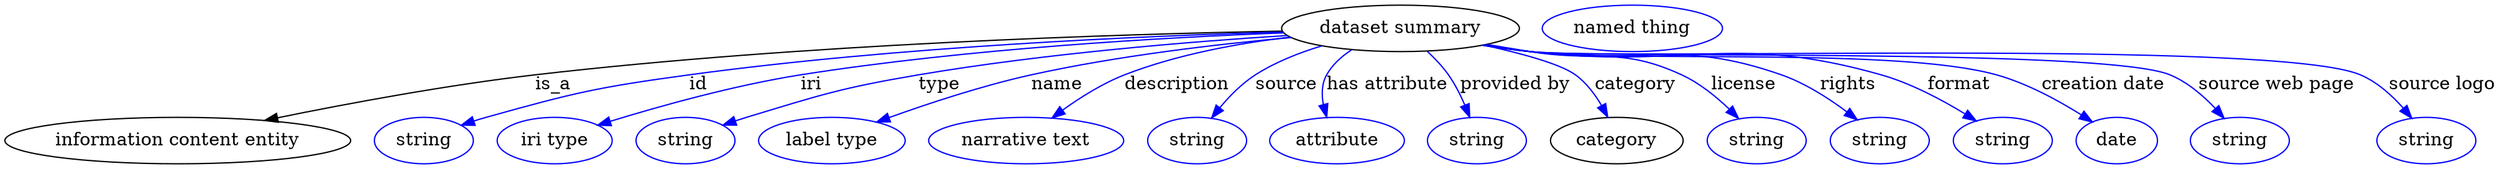 digraph {
	graph [bb="0,0,1560.3,123"];
	node [label="\N"];
	"dataset summary"	[height=0.5,
		label="dataset summary",
		pos="879.34,105",
		width=1.9859];
	"information content entity"	[height=0.5,
		pos="103.34,18",
		width=2.8706];
	"dataset summary" -> "information content entity"	[label=is_a,
		lp="339.34,61.5",
		pos="e,157.01,33.394 808.09,103 702.74,100.73 499.4,93.289 328.34,69 273.28,61.181 211.68,47.114 166.88,35.888"];
	id	[color=blue,
		height=0.5,
		label=string,
		pos="255.34,18",
		width=0.84854];
	"dataset summary" -> id	[color=blue,
		label=id,
		lp="432.84,61.5",
		pos="e,278.79,29.692 808.44,102.18 719.07,99.053 560.96,90.719 427.34,69 367.65,59.298 352.68,55.219 295.34,36 292.96,35.203 290.53,34.326 \
288.09,33.403",
		style=solid];
	iri	[color=blue,
		height=0.5,
		label="iri type",
		pos="340.34,18",
		width=1.011];
	"dataset summary" -> iri	[color=blue,
		label=iri,
		lp="506.84,61.5",
		pos="e,367.87,29.779 808.94,101.44 732.43,97.75 606.85,89.016 500.34,69 457.18,60.889 409.32,44.969 377.28,33.263",
		style=solid];
	type	[color=blue,
		height=0.5,
		label=string,
		pos="425.34,18",
		width=0.84854];
	"dataset summary" -> type	[color=blue,
		label=type,
		lp="590.34,61.5",
		pos="e,448.85,29.534 811.28,99.374 749.94,94.428 657.49,85.039 578.34,69 527.06,58.608 514.61,53.596 465.34,36 462.98,35.156 460.55,34.245 \
458.13,33.298",
		style=solid];
	name	[color=blue,
		height=0.5,
		label="label type",
		pos="519.34,18",
		width=1.2638];
	"dataset summary" -> name	[color=blue,
		label=name,
		lp="664.84,61.5",
		pos="e,547.92,32.054 813.63,97.821 767.21,92.532 703.8,83.436 649.34,69 617.53,60.567 582.79,46.967 557.24,36.079",
		style=solid];
	description	[color=blue,
		height=0.5,
		label="narrative text",
		pos="640.34,18",
		width=1.6068];
	"dataset summary" -> description	[color=blue,
		label=description,
		lp="740.84,61.5",
		pos="e,658.63,35.335 814.82,97.059 782.48,91.997 743.28,83.406 710.34,69 694.78,62.194 679.22,51.564 666.74,41.853",
		style=solid];
	source	[color=blue,
		height=0.5,
		label=string,
		pos="746.34,18",
		width=0.84854];
	"dataset summary" -> source	[color=blue,
		label=source,
		lp="810.34,61.5",
		pos="e,757.75,34.711 835.38,90.658 820.97,85.178 805.33,77.979 792.34,69 781.83,61.738 771.99,51.674 764.12,42.478",
		style=solid];
	"has attribute"	[color=blue,
		height=0.5,
		label=attribute,
		pos="835.34,18",
		width=1.1193];
	"dataset summary" -> "has attribute"	[color=blue,
		label="has attribute",
		lp="868.84,61.5",
		pos="e,831.78,36.027 851.73,88.198 845.15,82.992 838.99,76.561 835.34,69 831.97,62.012 830.95,53.809 831.06,46.091",
		style=solid];
	"provided by"	[color=blue,
		height=0.5,
		label=string,
		pos="924.34,18",
		width=0.84854];
	"dataset summary" -> "provided by"	[color=blue,
		label="provided by",
		lp="943.34,61.5",
		pos="e,917.69,36.001 891.39,86.905 895.11,81.319 899.08,75.005 902.34,69 906.42,61.501 910.35,53.095 913.73,45.347",
		style=solid];
	category	[height=0.5,
		pos="1013.3,18",
		width=1.1374];
	"dataset summary" -> category	[color=blue,
		label=category,
		lp="1017.8,61.5",
		pos="e,1005.7,35.939 932.16,92.8 948.74,87.505 966.35,79.873 980.34,69 988.63,62.559 995.51,53.424 1000.8,44.721",
		style=solid];
	license	[color=blue,
		height=0.5,
		label=string,
		pos="1102.3,18",
		width=0.84854];
	"dataset summary" -> license	[color=blue,
		label=license,
		lp="1087.3,61.5",
		pos="e,1088.9,34.466 932.64,92.804 981.06,82.626 1045,69.164 1045.3,69 1058.8,62.241 1071.7,51.495 1081.8,41.695",
		style=solid];
	rights	[color=blue,
		height=0.5,
		label=string,
		pos="1181.3,18",
		width=0.84854];
	"dataset summary" -> rights	[color=blue,
		label=rights,
		lp="1153.8,61.5",
		pos="e,1165.5,33.684 931.07,92.441 940.77,90.473 950.84,88.564 960.34,87 1026.6,76.094 1047.7,93.061 1110.3,69 1127.5,62.397 1144.5,50.701 \
1157.5,40.281",
		style=solid];
	format	[color=blue,
		height=0.5,
		label=string,
		pos="1260.3,18",
		width=0.84854];
	"dataset summary" -> format	[color=blue,
		label=format,
		lp="1224.8,61.5",
		pos="e,1242.1,32.676 930.59,92.255 940.43,90.281 950.67,88.418 960.34,87 1054.3,73.217 1082.7,97.344 1173.3,69 1194.9,62.246 1217,49.467 \
1233.5,38.519",
		style=solid];
	"creation date"	[color=blue,
		height=0.5,
		label=date,
		pos="1336.3,18",
		width=0.75];
	"dataset summary" -> "creation date"	[color=blue,
		label="creation date",
		lp="1316.3,61.5",
		pos="e,1319,31.884 930.13,92.171 940.1,90.181 950.52,88.332 960.34,87 1087,69.83 1124.8,105.21 1247.3,69 1270.2,62.244 1293.6,48.778 \
1310.7,37.522",
		style=solid];
	"source web page"	[color=blue,
		height=0.5,
		label=string,
		pos="1412.3,18",
		width=0.84854];
	"dataset summary" -> "source web page"	[color=blue,
		label="source web page",
		lp="1423.8,61.5",
		pos="e,1399.7,34.785 929.68,92.123 939.79,90.111 950.36,88.266 960.34,87 1047.5,75.94 1273.8,101.82 1355.3,69 1369.5,63.279 1382.6,52.432 \
1392.6,42.298",
		style=solid];
	"source logo"	[color=blue,
		height=0.5,
		label=string,
		pos="1526.3,18",
		width=0.84854];
	"dataset summary" -> "source logo"	[color=blue,
		label="source logo",
		lp="1528.3,61.5",
		pos="e,1514.8,34.818 929.67,92.04 939.78,90.035 950.36,88.214 960.34,87 1017,80.117 1420.7,90.983 1473.3,69 1486.8,63.383 1498.9,52.696 \
1508.1,42.639",
		style=solid];
	"named thing_category"	[color=blue,
		height=0.5,
		label="named thing",
		pos="1024.3,105",
		width=1.5346];
}
